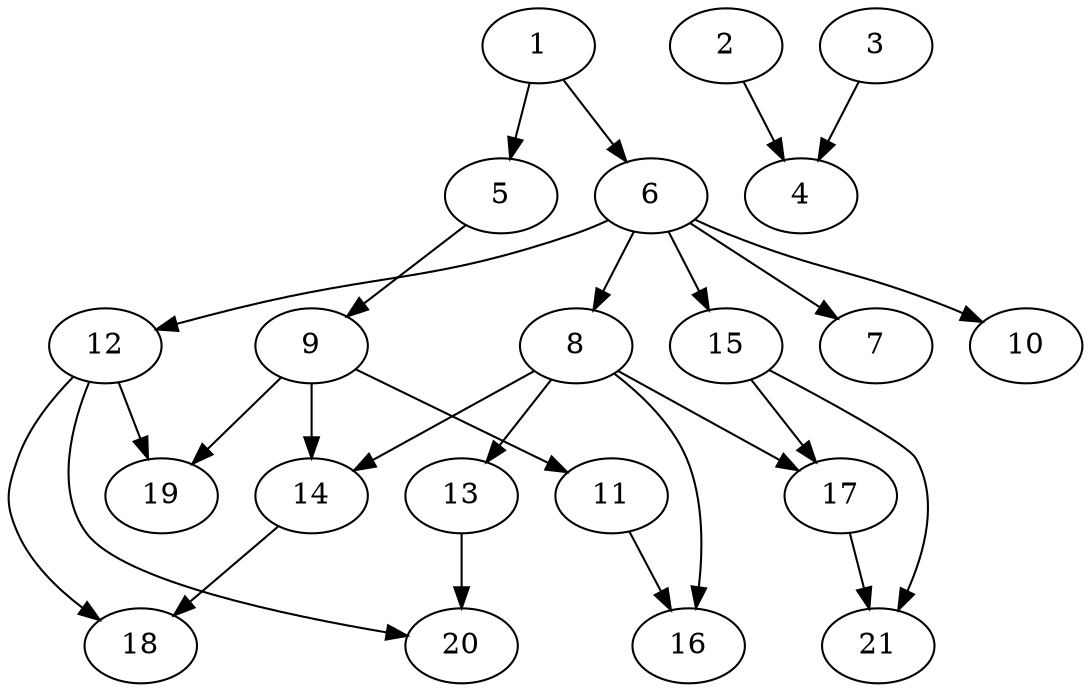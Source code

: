 // DAG automatically generated by daggen at Tue Jul 12 21:11:55 2022
// ./daggen -n 21 --fat 0.4 --density 0.4 --regular 0.2 --jump 2 --minalpha 20 --maxalpha 200 --dot -o ../task21.dot 
digraph G {
  1 [size="368293445632", alpha="182.37"]
  1 -> 5 [size ="411041792"]
  1 -> 6 [size ="411041792"]
  2 [size="4327309092", alpha="123.75"]
  2 -> 4 [size ="134217728"]
  3 [size="12190689531", alpha="107.38"]
  3 -> 4 [size ="838860800"]
  4 [size="18090210319", alpha="46.18"]
  5 [size="62230127424", alpha="181.44"]
  5 -> 9 [size ="134217728"]
  6 [size="5341427280", alpha="154.90"]
  6 -> 7 [size ="209715200"]
  6 -> 8 [size ="209715200"]
  6 -> 10 [size ="209715200"]
  6 -> 12 [size ="209715200"]
  6 -> 15 [size ="209715200"]
  7 [size="1295121952451", alpha="155.63"]
  8 [size="782757789696", alpha="102.43"]
  8 -> 13 [size ="679477248"]
  8 -> 14 [size ="679477248"]
  8 -> 16 [size ="679477248"]
  8 -> 17 [size ="679477248"]
  9 [size="136081568220", alpha="119.91"]
  9 -> 11 [size ="134217728"]
  9 -> 14 [size ="134217728"]
  9 -> 19 [size ="134217728"]
  10 [size="24357448871", alpha="20.69"]
  11 [size="368293445632", alpha="35.01"]
  11 -> 16 [size ="411041792"]
  12 [size="375404990097", alpha="164.86"]
  12 -> 18 [size ="301989888"]
  12 -> 19 [size ="301989888"]
  12 -> 20 [size ="301989888"]
  13 [size="53638603819", alpha="81.24"]
  13 -> 20 [size ="838860800"]
  14 [size="68719476736", alpha="63.23"]
  14 -> 18 [size ="134217728"]
  15 [size="4270714964", alpha="27.33"]
  15 -> 17 [size ="75497472"]
  15 -> 21 [size ="75497472"]
  16 [size="326697476793", alpha="142.10"]
  17 [size="180653033676", alpha="70.50"]
  17 -> 21 [size ="134217728"]
  18 [size="3816020167", alpha="176.23"]
  19 [size="43054367831", alpha="108.53"]
  20 [size="231928233984", alpha="101.71"]
  21 [size="4824797444", alpha="108.22"]
}
